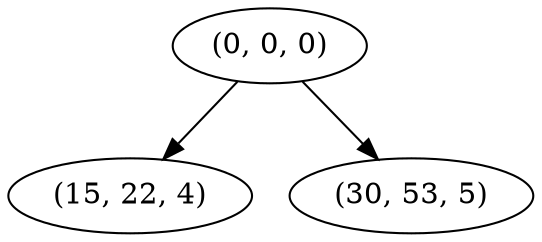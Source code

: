 digraph tree {
    "(0, 0, 0)";
    "(15, 22, 4)";
    "(30, 53, 5)";
    "(0, 0, 0)" -> "(15, 22, 4)";
    "(0, 0, 0)" -> "(30, 53, 5)";
}

